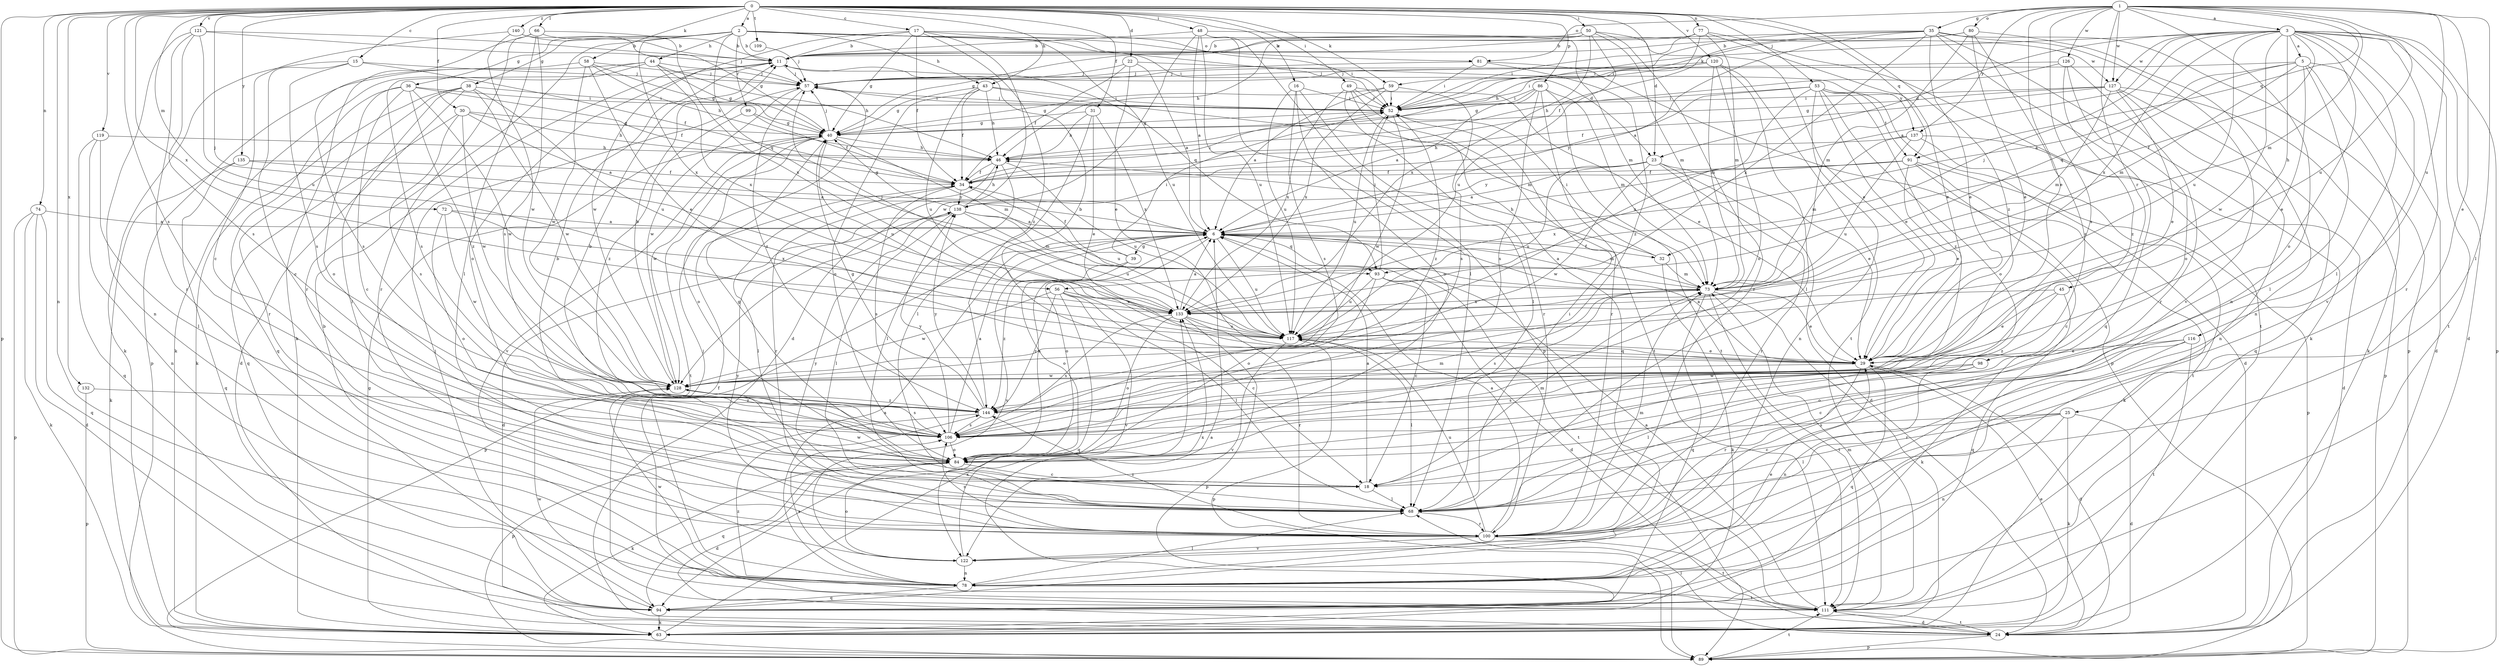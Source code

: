strict digraph  {
0;
1;
2;
3;
5;
6;
11;
15;
16;
17;
18;
22;
23;
24;
25;
29;
30;
31;
32;
34;
35;
36;
38;
39;
40;
43;
44;
45;
46;
48;
49;
50;
52;
53;
56;
57;
58;
59;
63;
66;
68;
72;
73;
74;
77;
78;
80;
81;
84;
86;
89;
91;
93;
94;
98;
99;
100;
106;
109;
111;
116;
117;
119;
120;
121;
122;
126;
127;
128;
132;
133;
135;
137;
138;
140;
144;
0 -> 2  [label=a];
0 -> 15  [label=c];
0 -> 16  [label=c];
0 -> 17  [label=c];
0 -> 22  [label=d];
0 -> 23  [label=d];
0 -> 30  [label=f];
0 -> 31  [label=f];
0 -> 43  [label=h];
0 -> 48  [label=i];
0 -> 49  [label=i];
0 -> 50  [label=i];
0 -> 53  [label=j];
0 -> 56  [label=j];
0 -> 58  [label=k];
0 -> 59  [label=k];
0 -> 66  [label=l];
0 -> 72  [label=m];
0 -> 74  [label=n];
0 -> 77  [label=n];
0 -> 78  [label=n];
0 -> 86  [label=p];
0 -> 89  [label=p];
0 -> 91  [label=q];
0 -> 106  [label=s];
0 -> 109  [label=t];
0 -> 119  [label=v];
0 -> 120  [label=v];
0 -> 121  [label=v];
0 -> 132  [label=x];
0 -> 133  [label=x];
0 -> 135  [label=y];
0 -> 140  [label=z];
0 -> 144  [label=z];
1 -> 3  [label=a];
1 -> 25  [label=e];
1 -> 29  [label=e];
1 -> 35  [label=g];
1 -> 68  [label=l];
1 -> 73  [label=m];
1 -> 78  [label=n];
1 -> 80  [label=o];
1 -> 81  [label=o];
1 -> 91  [label=q];
1 -> 98  [label=r];
1 -> 106  [label=s];
1 -> 116  [label=u];
1 -> 117  [label=u];
1 -> 126  [label=w];
1 -> 127  [label=w];
1 -> 137  [label=y];
2 -> 11  [label=b];
2 -> 23  [label=d];
2 -> 36  [label=g];
2 -> 38  [label=g];
2 -> 43  [label=h];
2 -> 44  [label=h];
2 -> 52  [label=i];
2 -> 81  [label=o];
2 -> 93  [label=q];
2 -> 99  [label=r];
2 -> 100  [label=r];
2 -> 127  [label=w];
2 -> 133  [label=x];
3 -> 5  [label=a];
3 -> 6  [label=a];
3 -> 23  [label=d];
3 -> 24  [label=d];
3 -> 32  [label=f];
3 -> 45  [label=h];
3 -> 56  [label=j];
3 -> 59  [label=k];
3 -> 68  [label=l];
3 -> 84  [label=o];
3 -> 89  [label=p];
3 -> 100  [label=r];
3 -> 111  [label=t];
3 -> 117  [label=u];
3 -> 122  [label=v];
3 -> 127  [label=w];
3 -> 128  [label=w];
3 -> 133  [label=x];
5 -> 6  [label=a];
5 -> 24  [label=d];
5 -> 29  [label=e];
5 -> 57  [label=j];
5 -> 63  [label=k];
5 -> 68  [label=l];
5 -> 73  [label=m];
5 -> 93  [label=q];
6 -> 32  [label=f];
6 -> 39  [label=g];
6 -> 73  [label=m];
6 -> 84  [label=o];
6 -> 89  [label=p];
6 -> 93  [label=q];
6 -> 117  [label=u];
6 -> 122  [label=v];
11 -> 57  [label=j];
11 -> 84  [label=o];
11 -> 93  [label=q];
15 -> 18  [label=c];
15 -> 34  [label=f];
15 -> 57  [label=j];
15 -> 63  [label=k];
15 -> 106  [label=s];
16 -> 52  [label=i];
16 -> 68  [label=l];
16 -> 84  [label=o];
16 -> 106  [label=s];
16 -> 117  [label=u];
17 -> 11  [label=b];
17 -> 24  [label=d];
17 -> 34  [label=f];
17 -> 40  [label=g];
17 -> 52  [label=i];
17 -> 117  [label=u];
17 -> 128  [label=w];
17 -> 144  [label=z];
18 -> 6  [label=a];
18 -> 68  [label=l];
18 -> 73  [label=m];
18 -> 128  [label=w];
22 -> 6  [label=a];
22 -> 29  [label=e];
22 -> 34  [label=f];
22 -> 57  [label=j];
22 -> 137  [label=y];
23 -> 6  [label=a];
23 -> 24  [label=d];
23 -> 29  [label=e];
23 -> 34  [label=f];
23 -> 100  [label=r];
23 -> 117  [label=u];
23 -> 128  [label=w];
24 -> 29  [label=e];
24 -> 68  [label=l];
24 -> 89  [label=p];
24 -> 111  [label=t];
25 -> 18  [label=c];
25 -> 24  [label=d];
25 -> 63  [label=k];
25 -> 68  [label=l];
25 -> 78  [label=n];
25 -> 106  [label=s];
29 -> 6  [label=a];
29 -> 11  [label=b];
29 -> 24  [label=d];
29 -> 94  [label=q];
29 -> 100  [label=r];
29 -> 128  [label=w];
30 -> 6  [label=a];
30 -> 40  [label=g];
30 -> 46  [label=h];
30 -> 94  [label=q];
30 -> 106  [label=s];
30 -> 128  [label=w];
31 -> 29  [label=e];
31 -> 40  [label=g];
31 -> 46  [label=h];
31 -> 68  [label=l];
31 -> 133  [label=x];
32 -> 46  [label=h];
32 -> 52  [label=i];
32 -> 63  [label=k];
32 -> 73  [label=m];
34 -> 52  [label=i];
34 -> 68  [label=l];
34 -> 106  [label=s];
34 -> 117  [label=u];
34 -> 138  [label=y];
35 -> 6  [label=a];
35 -> 11  [label=b];
35 -> 29  [label=e];
35 -> 34  [label=f];
35 -> 52  [label=i];
35 -> 63  [label=k];
35 -> 89  [label=p];
35 -> 94  [label=q];
35 -> 122  [label=v];
35 -> 133  [label=x];
36 -> 18  [label=c];
36 -> 34  [label=f];
36 -> 52  [label=i];
36 -> 84  [label=o];
36 -> 94  [label=q];
36 -> 128  [label=w];
36 -> 144  [label=z];
38 -> 24  [label=d];
38 -> 52  [label=i];
38 -> 63  [label=k];
38 -> 68  [label=l];
38 -> 100  [label=r];
38 -> 117  [label=u];
38 -> 128  [label=w];
39 -> 34  [label=f];
39 -> 52  [label=i];
39 -> 84  [label=o];
39 -> 144  [label=z];
40 -> 46  [label=h];
40 -> 57  [label=j];
40 -> 73  [label=m];
40 -> 84  [label=o];
40 -> 111  [label=t];
40 -> 117  [label=u];
40 -> 122  [label=v];
40 -> 128  [label=w];
43 -> 34  [label=f];
43 -> 40  [label=g];
43 -> 46  [label=h];
43 -> 52  [label=i];
43 -> 73  [label=m];
43 -> 84  [label=o];
43 -> 117  [label=u];
44 -> 40  [label=g];
44 -> 46  [label=h];
44 -> 57  [label=j];
44 -> 63  [label=k];
44 -> 89  [label=p];
44 -> 106  [label=s];
44 -> 133  [label=x];
45 -> 29  [label=e];
45 -> 94  [label=q];
45 -> 133  [label=x];
45 -> 144  [label=z];
46 -> 34  [label=f];
46 -> 68  [label=l];
46 -> 100  [label=r];
46 -> 117  [label=u];
48 -> 6  [label=a];
48 -> 11  [label=b];
48 -> 68  [label=l];
48 -> 73  [label=m];
48 -> 89  [label=p];
48 -> 117  [label=u];
48 -> 128  [label=w];
49 -> 29  [label=e];
49 -> 52  [label=i];
49 -> 94  [label=q];
49 -> 100  [label=r];
49 -> 111  [label=t];
49 -> 133  [label=x];
50 -> 11  [label=b];
50 -> 29  [label=e];
50 -> 40  [label=g];
50 -> 46  [label=h];
50 -> 73  [label=m];
50 -> 100  [label=r];
50 -> 117  [label=u];
50 -> 133  [label=x];
52 -> 40  [label=g];
52 -> 57  [label=j];
52 -> 117  [label=u];
52 -> 128  [label=w];
52 -> 144  [label=z];
53 -> 24  [label=d];
53 -> 29  [label=e];
53 -> 52  [label=i];
53 -> 78  [label=n];
53 -> 84  [label=o];
53 -> 117  [label=u];
53 -> 138  [label=y];
53 -> 144  [label=z];
53 -> 91  [label=t];
56 -> 18  [label=c];
56 -> 68  [label=l];
56 -> 94  [label=q];
56 -> 122  [label=v];
56 -> 128  [label=w];
56 -> 133  [label=x];
56 -> 144  [label=z];
57 -> 52  [label=i];
57 -> 128  [label=w];
57 -> 144  [label=z];
58 -> 29  [label=e];
58 -> 40  [label=g];
58 -> 46  [label=h];
58 -> 57  [label=j];
58 -> 106  [label=s];
58 -> 128  [label=w];
59 -> 6  [label=a];
59 -> 40  [label=g];
59 -> 52  [label=i];
59 -> 106  [label=s];
59 -> 133  [label=x];
63 -> 6  [label=a];
63 -> 40  [label=g];
63 -> 133  [label=x];
66 -> 11  [label=b];
66 -> 63  [label=k];
66 -> 68  [label=l];
66 -> 100  [label=r];
66 -> 106  [label=s];
66 -> 133  [label=x];
68 -> 52  [label=i];
68 -> 100  [label=r];
68 -> 138  [label=y];
72 -> 6  [label=a];
72 -> 84  [label=o];
72 -> 128  [label=w];
72 -> 133  [label=x];
73 -> 6  [label=a];
73 -> 29  [label=e];
73 -> 63  [label=k];
73 -> 94  [label=q];
73 -> 106  [label=s];
73 -> 111  [label=t];
73 -> 133  [label=x];
74 -> 6  [label=a];
74 -> 24  [label=d];
74 -> 63  [label=k];
74 -> 89  [label=p];
74 -> 94  [label=q];
77 -> 11  [label=b];
77 -> 29  [label=e];
77 -> 46  [label=h];
77 -> 52  [label=i];
77 -> 73  [label=m];
77 -> 111  [label=t];
78 -> 6  [label=a];
78 -> 11  [label=b];
78 -> 29  [label=e];
78 -> 34  [label=f];
78 -> 68  [label=l];
78 -> 94  [label=q];
78 -> 106  [label=s];
78 -> 111  [label=t];
78 -> 128  [label=w];
80 -> 11  [label=b];
80 -> 29  [label=e];
80 -> 52  [label=i];
80 -> 73  [label=m];
80 -> 78  [label=n];
80 -> 106  [label=s];
81 -> 52  [label=i];
81 -> 57  [label=j];
81 -> 89  [label=p];
81 -> 144  [label=z];
84 -> 6  [label=a];
84 -> 11  [label=b];
84 -> 18  [label=c];
84 -> 24  [label=d];
84 -> 40  [label=g];
84 -> 63  [label=k];
84 -> 94  [label=q];
86 -> 6  [label=a];
86 -> 40  [label=g];
86 -> 52  [label=i];
86 -> 73  [label=m];
86 -> 100  [label=r];
86 -> 106  [label=s];
86 -> 111  [label=t];
89 -> 111  [label=t];
91 -> 18  [label=c];
91 -> 29  [label=e];
91 -> 34  [label=f];
91 -> 63  [label=k];
91 -> 89  [label=p];
91 -> 133  [label=x];
91 -> 138  [label=y];
93 -> 18  [label=c];
93 -> 24  [label=d];
93 -> 52  [label=i];
93 -> 84  [label=o];
93 -> 111  [label=t];
93 -> 117  [label=u];
94 -> 57  [label=j];
94 -> 63  [label=k];
98 -> 68  [label=l];
98 -> 78  [label=n];
98 -> 106  [label=s];
98 -> 128  [label=w];
99 -> 34  [label=f];
99 -> 40  [label=g];
99 -> 144  [label=z];
100 -> 6  [label=a];
100 -> 73  [label=m];
100 -> 106  [label=s];
100 -> 111  [label=t];
100 -> 117  [label=u];
100 -> 122  [label=v];
100 -> 138  [label=y];
100 -> 144  [label=z];
106 -> 6  [label=a];
106 -> 11  [label=b];
106 -> 73  [label=m];
106 -> 84  [label=o];
106 -> 138  [label=y];
109 -> 57  [label=j];
111 -> 6  [label=a];
111 -> 24  [label=d];
111 -> 57  [label=j];
111 -> 73  [label=m];
111 -> 128  [label=w];
111 -> 144  [label=z];
116 -> 18  [label=c];
116 -> 29  [label=e];
116 -> 84  [label=o];
116 -> 100  [label=r];
116 -> 111  [label=t];
117 -> 29  [label=e];
117 -> 68  [label=l];
117 -> 89  [label=p];
117 -> 122  [label=v];
119 -> 46  [label=h];
119 -> 68  [label=l];
119 -> 78  [label=n];
119 -> 94  [label=q];
120 -> 52  [label=i];
120 -> 57  [label=j];
120 -> 68  [label=l];
120 -> 73  [label=m];
120 -> 84  [label=o];
120 -> 111  [label=t];
121 -> 11  [label=b];
121 -> 57  [label=j];
121 -> 78  [label=n];
121 -> 100  [label=r];
121 -> 106  [label=s];
121 -> 117  [label=u];
122 -> 78  [label=n];
122 -> 84  [label=o];
122 -> 133  [label=x];
126 -> 46  [label=h];
126 -> 57  [label=j];
126 -> 84  [label=o];
126 -> 100  [label=r];
126 -> 144  [label=z];
127 -> 29  [label=e];
127 -> 34  [label=f];
127 -> 40  [label=g];
127 -> 52  [label=i];
127 -> 73  [label=m];
127 -> 78  [label=n];
127 -> 89  [label=p];
127 -> 94  [label=q];
128 -> 11  [label=b];
128 -> 106  [label=s];
128 -> 144  [label=z];
132 -> 89  [label=p];
132 -> 144  [label=z];
133 -> 6  [label=a];
133 -> 57  [label=j];
133 -> 84  [label=o];
133 -> 89  [label=p];
133 -> 100  [label=r];
133 -> 106  [label=s];
133 -> 117  [label=u];
135 -> 6  [label=a];
135 -> 34  [label=f];
135 -> 63  [label=k];
135 -> 94  [label=q];
137 -> 24  [label=d];
137 -> 46  [label=h];
137 -> 73  [label=m];
137 -> 111  [label=t];
137 -> 117  [label=u];
138 -> 6  [label=a];
138 -> 24  [label=d];
138 -> 40  [label=g];
138 -> 46  [label=h];
138 -> 68  [label=l];
138 -> 73  [label=m];
138 -> 117  [label=u];
140 -> 11  [label=b];
140 -> 18  [label=c];
140 -> 40  [label=g];
140 -> 128  [label=w];
144 -> 40  [label=g];
144 -> 89  [label=p];
144 -> 106  [label=s];
144 -> 138  [label=y];
}
